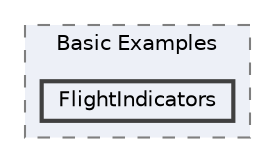 digraph "C:/Users/BIG/Documents/Arduino/Libraries/Bind/examples/USB/Basic Examples/FlightIndicators"
{
 // LATEX_PDF_SIZE
  bgcolor="transparent";
  edge [fontname=Helvetica,fontsize=10,labelfontname=Helvetica,labelfontsize=10];
  node [fontname=Helvetica,fontsize=10,shape=box,height=0.2,width=0.4];
  compound=true
  subgraph clusterdir_da9ecf253ab14f183699fd4f2f7c8787 {
    graph [ bgcolor="#edf0f7", pencolor="grey50", label="Basic Examples", fontname=Helvetica,fontsize=10 style="filled,dashed", URL="dir_da9ecf253ab14f183699fd4f2f7c8787.html",tooltip=""]
  dir_93ace34337d5643e4126d79d99a6bb13 [label="FlightIndicators", fillcolor="#edf0f7", color="grey25", style="filled,bold", URL="dir_93ace34337d5643e4126d79d99a6bb13.html",tooltip=""];
  }
}
